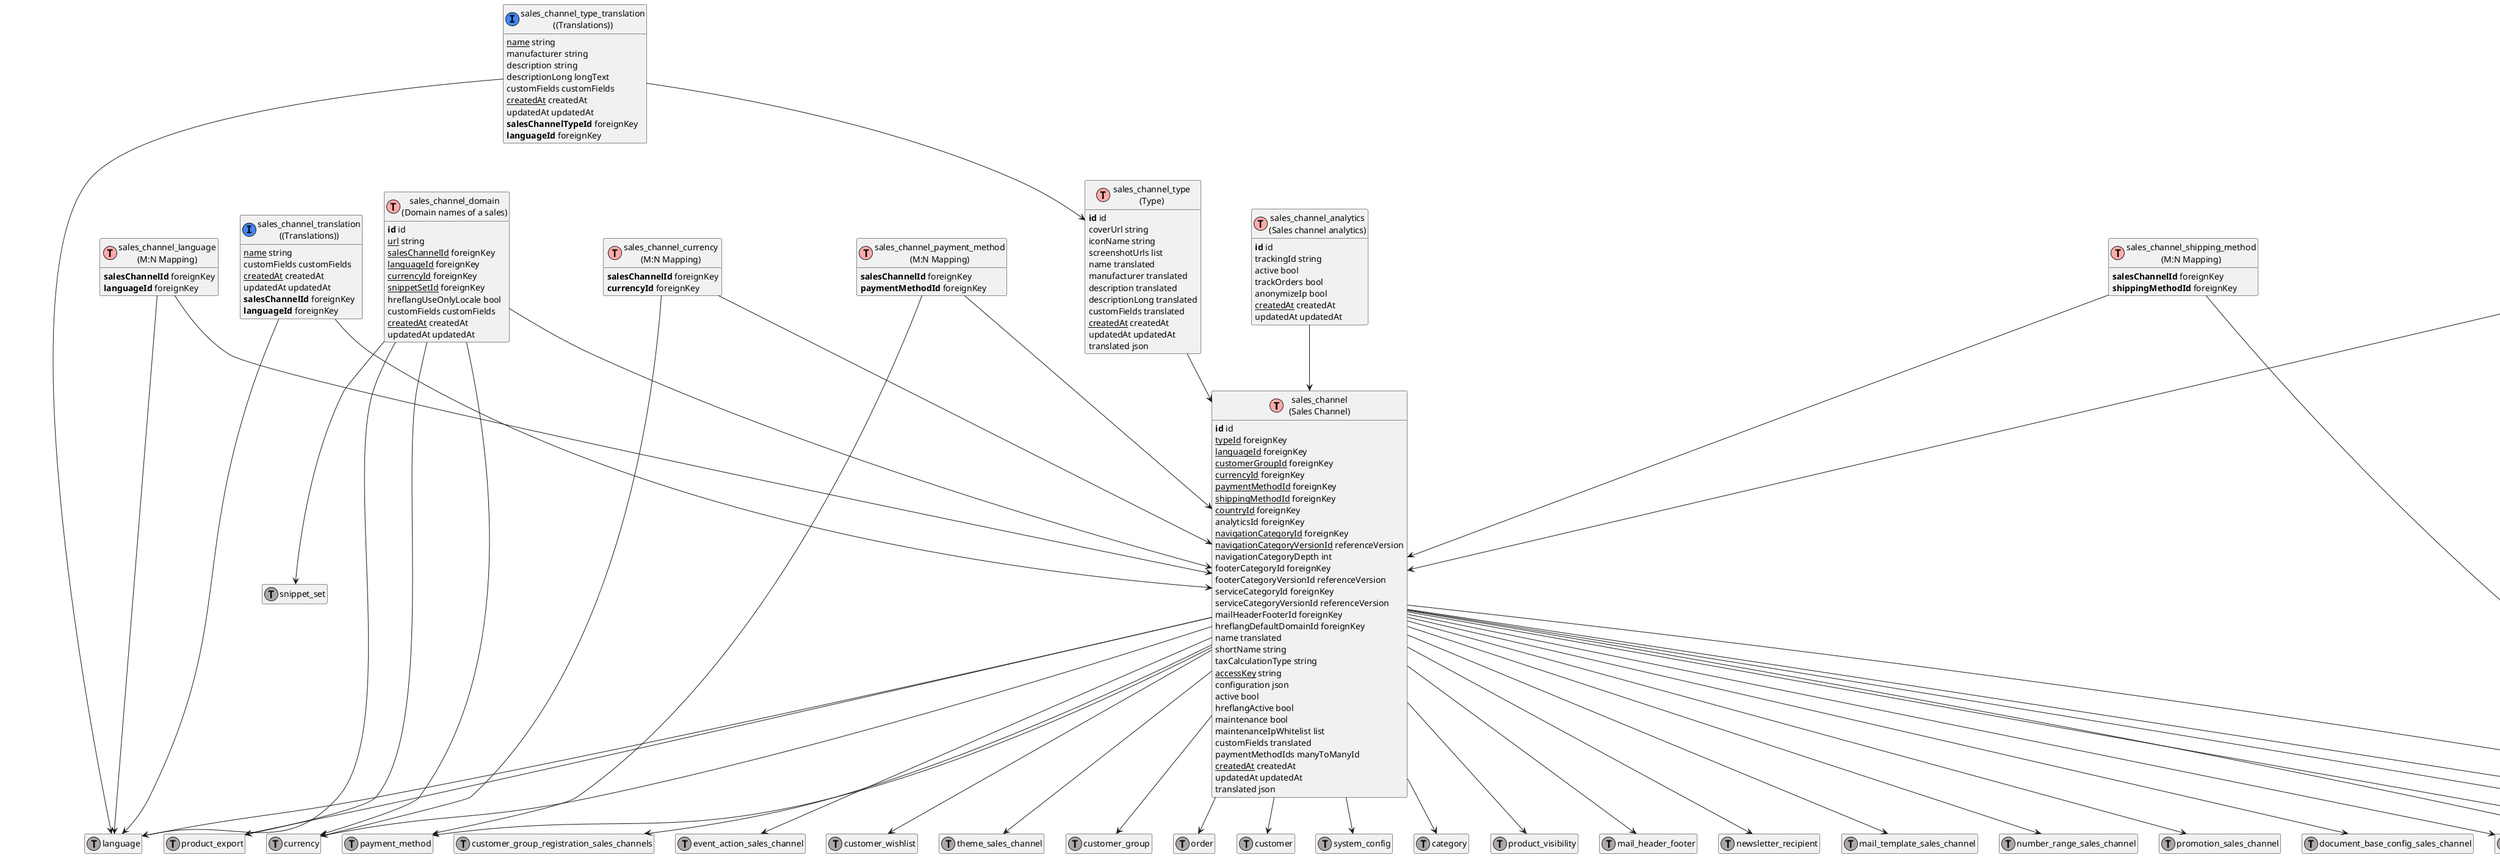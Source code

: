 @startuml
' uncomment the line below if you're using computer with a retina display
' skinparam dpi 300
!define Table(name,desc) class name as "desc" << (T,#FFAAAA) >>
!define ForeignTable(name,desc) class name as "desc" << (T,#ada6a6) >>
!define TranslationTable(name,desc) class name as "desc" << (I,#4286f4) >>
' we use bold for primary key
' green color for unique
' and underscore for not_null
!define primary_key(x) <b>x</b>
!define unique(x) <color:green>x</color>
!define not_null(x) <u>x</u>
' other tags available:
' <i></i>
' <back:COLOR></color>, where color is a color name or html color code
' (#FFAACC)
' see: http://plantuml.com/classes.html#More
hide methods
hide stereotypes
hide empty members
skinparam backgroundColor #FFFFFF

' entities

Table(ShopwareCoreSystemSalesChannelSalesChannelDefinition, "sales_channel\n(Sales Channel)") {
   primary_key(id) id
   not_null(typeId) foreignKey
   not_null(languageId) foreignKey
   not_null(customerGroupId) foreignKey
   not_null(currencyId) foreignKey
   not_null(paymentMethodId) foreignKey
   not_null(shippingMethodId) foreignKey
   not_null(countryId) foreignKey
   analyticsId foreignKey
   not_null(navigationCategoryId) foreignKey
   not_null(navigationCategoryVersionId) referenceVersion
   navigationCategoryDepth int
   footerCategoryId foreignKey
   footerCategoryVersionId referenceVersion
   serviceCategoryId foreignKey
   serviceCategoryVersionId referenceVersion
   mailHeaderFooterId foreignKey
   hreflangDefaultDomainId foreignKey
   name translated
   shortName string
   taxCalculationType string
   not_null(accessKey) string
   configuration json
   active bool
   hreflangActive bool
   maintenance bool
   maintenanceIpWhitelist list
   customFields translated
   paymentMethodIds manyToManyId
   not_null(createdAt) createdAt
   updatedAt updatedAt
   translated json
}
TranslationTable(ShopwareCoreSystemSalesChannelAggregateSalesChannelTranslationSalesChannelTranslationDefinition, "sales_channel_translation\n((Translations))") {
   not_null(name) string
   customFields customFields
   not_null(createdAt) createdAt
   updatedAt updatedAt
   primary_key(salesChannelId) foreignKey
   primary_key(languageId) foreignKey
}
Table(ShopwareCoreSystemSalesChannelAggregateSalesChannelCountrySalesChannelCountryDefinition, "sales_channel_country\n(M:N Mapping)") {
   primary_key(salesChannelId) foreignKey
   primary_key(countryId) foreignKey
}
Table(ShopwareCoreSystemSalesChannelAggregateSalesChannelCurrencySalesChannelCurrencyDefinition, "sales_channel_currency\n(M:N Mapping)") {
   primary_key(salesChannelId) foreignKey
   primary_key(currencyId) foreignKey
}
Table(ShopwareCoreSystemSalesChannelAggregateSalesChannelDomainSalesChannelDomainDefinition, "sales_channel_domain\n(Domain names of a sales)") {
   primary_key(id) id
   not_null(url) string
   not_null(salesChannelId) foreignKey
   not_null(languageId) foreignKey
   not_null(currencyId) foreignKey
   not_null(snippetSetId) foreignKey
   hreflangUseOnlyLocale bool
   customFields customFields
   not_null(createdAt) createdAt
   updatedAt updatedAt
}
Table(ShopwareCoreSystemSalesChannelAggregateSalesChannelLanguageSalesChannelLanguageDefinition, "sales_channel_language\n(M:N Mapping)") {
   primary_key(salesChannelId) foreignKey
   primary_key(languageId) foreignKey
}
Table(ShopwareCoreSystemSalesChannelAggregateSalesChannelPaymentMethodSalesChannelPaymentMethodDefinition, "sales_channel_payment_method\n(M:N Mapping)") {
   primary_key(salesChannelId) foreignKey
   primary_key(paymentMethodId) foreignKey
}
Table(ShopwareCoreSystemSalesChannelAggregateSalesChannelShippingMethodSalesChannelShippingMethodDefinition, "sales_channel_shipping_method\n(M:N Mapping)") {
   primary_key(salesChannelId) foreignKey
   primary_key(shippingMethodId) foreignKey
}
Table(ShopwareCoreSystemSalesChannelAggregateSalesChannelTypeSalesChannelTypeDefinition, "sales_channel_type\n(Type)") {
   primary_key(id) id
   coverUrl string
   iconName string
   screenshotUrls list
   name translated
   manufacturer translated
   description translated
   descriptionLong translated
   customFields translated
   not_null(createdAt) createdAt
   updatedAt updatedAt
   translated json
}
TranslationTable(ShopwareCoreSystemSalesChannelAggregateSalesChannelTypeTranslationSalesChannelTypeTranslationDefinition, "sales_channel_type_translation\n((Translations))") {
   not_null(name) string
   manufacturer string
   description string
   descriptionLong longText
   customFields customFields
   not_null(createdAt) createdAt
   updatedAt updatedAt
   primary_key(salesChannelTypeId) foreignKey
   primary_key(languageId) foreignKey
}
Table(ShopwareCoreSystemSalesChannelAggregateSalesChannelAnalyticsSalesChannelAnalyticsDefinition, "sales_channel_analytics\n(Sales channel analytics)") {
   primary_key(id) id
   trackingId string
   active bool
   trackOrders bool
   anonymizeIp bool
   not_null(createdAt) createdAt
   updatedAt updatedAt
}
ForeignTable(ShopwareCoreSystemLanguageLanguageDefinition, "language") {
}
ForeignTable(ShopwareCoreCheckoutCustomerAggregateCustomerGroupCustomerGroupDefinition, "customer_group") {
}
ForeignTable(ShopwareCoreSystemCurrencyCurrencyDefinition, "currency") {
}
ForeignTable(ShopwareCoreCheckoutPaymentPaymentMethodDefinition, "payment_method") {
}
ForeignTable(ShopwareCoreCheckoutShippingShippingMethodDefinition, "shipping_method") {
}
ForeignTable(ShopwareCoreSystemCountryCountryDefinition, "country") {
}
ForeignTable(ShopwareCoreCheckoutOrderOrderDefinition, "order") {
}
ForeignTable(ShopwareCoreCheckoutCustomerCustomerDefinition, "customer") {
}
ForeignTable(ShopwareCoreSystemSystemConfigSystemConfigDefinition, "system_config") {
}
ForeignTable(ShopwareCoreContentCategoryCategoryDefinition, "category") {
}
ForeignTable(ShopwareCoreContentProductAggregateProductVisibilityProductVisibilityDefinition, "product_visibility") {
}
ForeignTable(ShopwareCoreContentMailTemplateAggregateMailHeaderFooterMailHeaderFooterDefinition, "mail_header_footer") {
}
ForeignTable(ShopwareCoreContentNewsletterAggregateNewsletterRecipientNewsletterRecipientDefinition, "newsletter_recipient") {
}
ForeignTable(ShopwareCoreContentMailTemplateAggregateMailTemplateSalesChannelMailTemplateSalesChannelDefinition, "mail_template_sales_channel") {
}
ForeignTable(ShopwareCoreSystemNumberRangeAggregateNumberRangeSalesChannelNumberRangeSalesChannelDefinition, "number_range_sales_channel") {
}
ForeignTable(ShopwareCoreCheckoutPromotionAggregatePromotionSalesChannelPromotionSalesChannelDefinition, "promotion_sales_channel") {
}
ForeignTable(ShopwareCoreCheckoutDocumentAggregateDocumentBaseConfigSalesChannelDocumentBaseConfigSalesChannelDefinition, "document_base_config_sales_channel") {
}
ForeignTable(ShopwareCoreContentProductAggregateProductReviewProductReviewDefinition, "product_review") {
}
ForeignTable(ShopwareCoreContentSeoSeoUrlSeoUrlDefinition, "seo_url") {
}
ForeignTable(ShopwareCoreContentSeoSeoUrlTemplateSeoUrlTemplateDefinition, "seo_url_template") {
}
ForeignTable(ShopwareCoreContentSeoMainCategoryMainCategoryDefinition, "main_category") {
}
ForeignTable(ShopwareCoreContentProductExportProductExportDefinition, "product_export") {
}
ForeignTable(ShopwareCoreCheckoutCustomerAggregateCustomerGroupRegistrationSalesChannelCustomerGroupRegistrationSalesChannelDefinition, "customer_group_registration_sales_channels") {
}
ForeignTable(ShopwareCoreFrameworkEventEventActionAggregateEventActionSalesChannelEventActionSalesChannelDefinition, "event_action_sales_channel") {
}
ForeignTable(ShopwareCoreCheckoutCustomerAggregateCustomerWishlistCustomerWishlistDefinition, "customer_wishlist") {
}
ForeignTable(ShopwareStorefrontThemeAggregateThemeSalesChannelDefinition, "theme_sales_channel") {
}
ForeignTable(ShopwareCoreSystemSnippetAggregateSnippetSetSnippetSetDefinition, "snippet_set") {
}

' relationshipd

ShopwareCoreSystemSalesChannelAggregateSalesChannelTranslationSalesChannelTranslationDefinition --> ShopwareCoreSystemSalesChannelSalesChannelDefinition
ShopwareCoreSystemSalesChannelAggregateSalesChannelCurrencySalesChannelCurrencyDefinition --> ShopwareCoreSystemSalesChannelSalesChannelDefinition
ShopwareCoreSystemSalesChannelAggregateSalesChannelLanguageSalesChannelLanguageDefinition --> ShopwareCoreSystemSalesChannelSalesChannelDefinition
ShopwareCoreSystemSalesChannelAggregateSalesChannelCountrySalesChannelCountryDefinition --> ShopwareCoreSystemSalesChannelSalesChannelDefinition
ShopwareCoreSystemSalesChannelAggregateSalesChannelPaymentMethodSalesChannelPaymentMethodDefinition --> ShopwareCoreSystemSalesChannelSalesChannelDefinition
ShopwareCoreSystemSalesChannelAggregateSalesChannelShippingMethodSalesChannelShippingMethodDefinition --> ShopwareCoreSystemSalesChannelSalesChannelDefinition
ShopwareCoreSystemSalesChannelAggregateSalesChannelTypeSalesChannelTypeDefinition --> ShopwareCoreSystemSalesChannelSalesChannelDefinition
ShopwareCoreSystemSalesChannelSalesChannelDefinition --> ShopwareCoreSystemLanguageLanguageDefinition
ShopwareCoreSystemSalesChannelSalesChannelDefinition --> ShopwareCoreCheckoutCustomerAggregateCustomerGroupCustomerGroupDefinition
ShopwareCoreSystemSalesChannelSalesChannelDefinition --> ShopwareCoreSystemCurrencyCurrencyDefinition
ShopwareCoreSystemSalesChannelSalesChannelDefinition --> ShopwareCoreCheckoutPaymentPaymentMethodDefinition
ShopwareCoreSystemSalesChannelSalesChannelDefinition --> ShopwareCoreCheckoutShippingShippingMethodDefinition
ShopwareCoreSystemSalesChannelSalesChannelDefinition --> ShopwareCoreSystemCountryCountryDefinition
ShopwareCoreSystemSalesChannelSalesChannelDefinition --> ShopwareCoreCheckoutOrderOrderDefinition
ShopwareCoreSystemSalesChannelSalesChannelDefinition --> ShopwareCoreCheckoutCustomerCustomerDefinition
ShopwareCoreSystemSalesChannelAggregateSalesChannelDomainSalesChannelDomainDefinition --> ShopwareCoreSystemSalesChannelSalesChannelDefinition
ShopwareCoreSystemSalesChannelSalesChannelDefinition --> ShopwareCoreSystemSystemConfigSystemConfigDefinition
ShopwareCoreSystemSalesChannelSalesChannelDefinition --> ShopwareCoreContentCategoryCategoryDefinition
ShopwareCoreSystemSalesChannelSalesChannelDefinition --> ShopwareCoreContentProductAggregateProductVisibilityProductVisibilityDefinition
ShopwareCoreSystemSalesChannelSalesChannelDefinition --> ShopwareCoreContentMailTemplateAggregateMailHeaderFooterMailHeaderFooterDefinition
ShopwareCoreSystemSalesChannelSalesChannelDefinition --> ShopwareCoreContentNewsletterAggregateNewsletterRecipientNewsletterRecipientDefinition
ShopwareCoreSystemSalesChannelSalesChannelDefinition --> ShopwareCoreContentMailTemplateAggregateMailTemplateSalesChannelMailTemplateSalesChannelDefinition
ShopwareCoreSystemSalesChannelSalesChannelDefinition --> ShopwareCoreSystemNumberRangeAggregateNumberRangeSalesChannelNumberRangeSalesChannelDefinition
ShopwareCoreSystemSalesChannelSalesChannelDefinition --> ShopwareCoreCheckoutPromotionAggregatePromotionSalesChannelPromotionSalesChannelDefinition
ShopwareCoreSystemSalesChannelSalesChannelDefinition --> ShopwareCoreCheckoutDocumentAggregateDocumentBaseConfigSalesChannelDocumentBaseConfigSalesChannelDefinition
ShopwareCoreSystemSalesChannelSalesChannelDefinition --> ShopwareCoreContentProductAggregateProductReviewProductReviewDefinition
ShopwareCoreSystemSalesChannelSalesChannelDefinition --> ShopwareCoreContentSeoSeoUrlSeoUrlDefinition
ShopwareCoreSystemSalesChannelSalesChannelDefinition --> ShopwareCoreContentSeoSeoUrlTemplateSeoUrlTemplateDefinition
ShopwareCoreSystemSalesChannelSalesChannelDefinition --> ShopwareCoreContentSeoMainCategoryMainCategoryDefinition
ShopwareCoreSystemSalesChannelSalesChannelDefinition --> ShopwareCoreContentProductExportProductExportDefinition
ShopwareCoreSystemSalesChannelAggregateSalesChannelAnalyticsSalesChannelAnalyticsDefinition --> ShopwareCoreSystemSalesChannelSalesChannelDefinition
ShopwareCoreSystemSalesChannelSalesChannelDefinition --> ShopwareCoreCheckoutCustomerAggregateCustomerGroupRegistrationSalesChannelCustomerGroupRegistrationSalesChannelDefinition
ShopwareCoreSystemSalesChannelSalesChannelDefinition --> ShopwareCoreFrameworkEventEventActionAggregateEventActionSalesChannelEventActionSalesChannelDefinition
ShopwareCoreSystemSalesChannelSalesChannelDefinition --> ShopwareCoreCheckoutCustomerAggregateCustomerWishlistCustomerWishlistDefinition
ShopwareCoreSystemSalesChannelSalesChannelDefinition --> ShopwareStorefrontThemeAggregateThemeSalesChannelDefinition
ShopwareCoreSystemSalesChannelAggregateSalesChannelTranslationSalesChannelTranslationDefinition --> ShopwareCoreSystemLanguageLanguageDefinition
ShopwareCoreSystemSalesChannelAggregateSalesChannelCountrySalesChannelCountryDefinition --> ShopwareCoreSystemCountryCountryDefinition
ShopwareCoreSystemSalesChannelAggregateSalesChannelCurrencySalesChannelCurrencyDefinition --> ShopwareCoreSystemCurrencyCurrencyDefinition
ShopwareCoreSystemSalesChannelAggregateSalesChannelDomainSalesChannelDomainDefinition --> ShopwareCoreSystemLanguageLanguageDefinition
ShopwareCoreSystemSalesChannelAggregateSalesChannelDomainSalesChannelDomainDefinition --> ShopwareCoreSystemCurrencyCurrencyDefinition
ShopwareCoreSystemSalesChannelAggregateSalesChannelDomainSalesChannelDomainDefinition --> ShopwareCoreSystemSnippetAggregateSnippetSetSnippetSetDefinition
ShopwareCoreSystemSalesChannelAggregateSalesChannelDomainSalesChannelDomainDefinition --> ShopwareCoreContentProductExportProductExportDefinition
ShopwareCoreSystemSalesChannelAggregateSalesChannelLanguageSalesChannelLanguageDefinition --> ShopwareCoreSystemLanguageLanguageDefinition
ShopwareCoreSystemSalesChannelAggregateSalesChannelPaymentMethodSalesChannelPaymentMethodDefinition --> ShopwareCoreCheckoutPaymentPaymentMethodDefinition
ShopwareCoreSystemSalesChannelAggregateSalesChannelShippingMethodSalesChannelShippingMethodDefinition --> ShopwareCoreCheckoutShippingShippingMethodDefinition
ShopwareCoreSystemSalesChannelAggregateSalesChannelTypeTranslationSalesChannelTypeTranslationDefinition --> ShopwareCoreSystemSalesChannelAggregateSalesChannelTypeSalesChannelTypeDefinition
ShopwareCoreSystemSalesChannelAggregateSalesChannelTypeTranslationSalesChannelTypeTranslationDefinition --> ShopwareCoreSystemLanguageLanguageDefinition
@enduml
